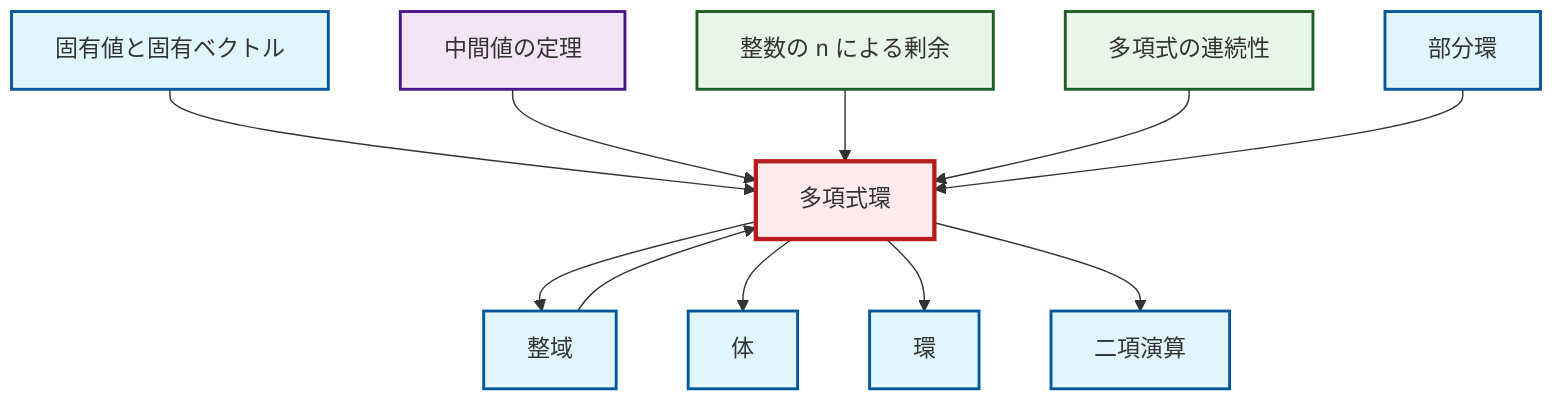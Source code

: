 graph TD
    classDef definition fill:#e1f5fe,stroke:#01579b,stroke-width:2px
    classDef theorem fill:#f3e5f5,stroke:#4a148c,stroke-width:2px
    classDef axiom fill:#fff3e0,stroke:#e65100,stroke-width:2px
    classDef example fill:#e8f5e9,stroke:#1b5e20,stroke-width:2px
    classDef current fill:#ffebee,stroke:#b71c1c,stroke-width:3px
    thm-intermediate-value["中間値の定理"]:::theorem
    def-field["体"]:::definition
    def-polynomial-ring["多項式環"]:::definition
    def-subring["部分環"]:::definition
    ex-quotient-integers-mod-n["整数の n による剰余"]:::example
    def-ring["環"]:::definition
    def-eigenvalue-eigenvector["固有値と固有ベクトル"]:::definition
    ex-polynomial-continuity["多項式の連続性"]:::example
    def-integral-domain["整域"]:::definition
    def-binary-operation["二項演算"]:::definition
    def-polynomial-ring --> def-integral-domain
    def-eigenvalue-eigenvector --> def-polynomial-ring
    thm-intermediate-value --> def-polynomial-ring
    ex-quotient-integers-mod-n --> def-polynomial-ring
    def-polynomial-ring --> def-field
    ex-polynomial-continuity --> def-polynomial-ring
    def-polynomial-ring --> def-ring
    def-integral-domain --> def-polynomial-ring
    def-polynomial-ring --> def-binary-operation
    def-subring --> def-polynomial-ring
    class def-polynomial-ring current